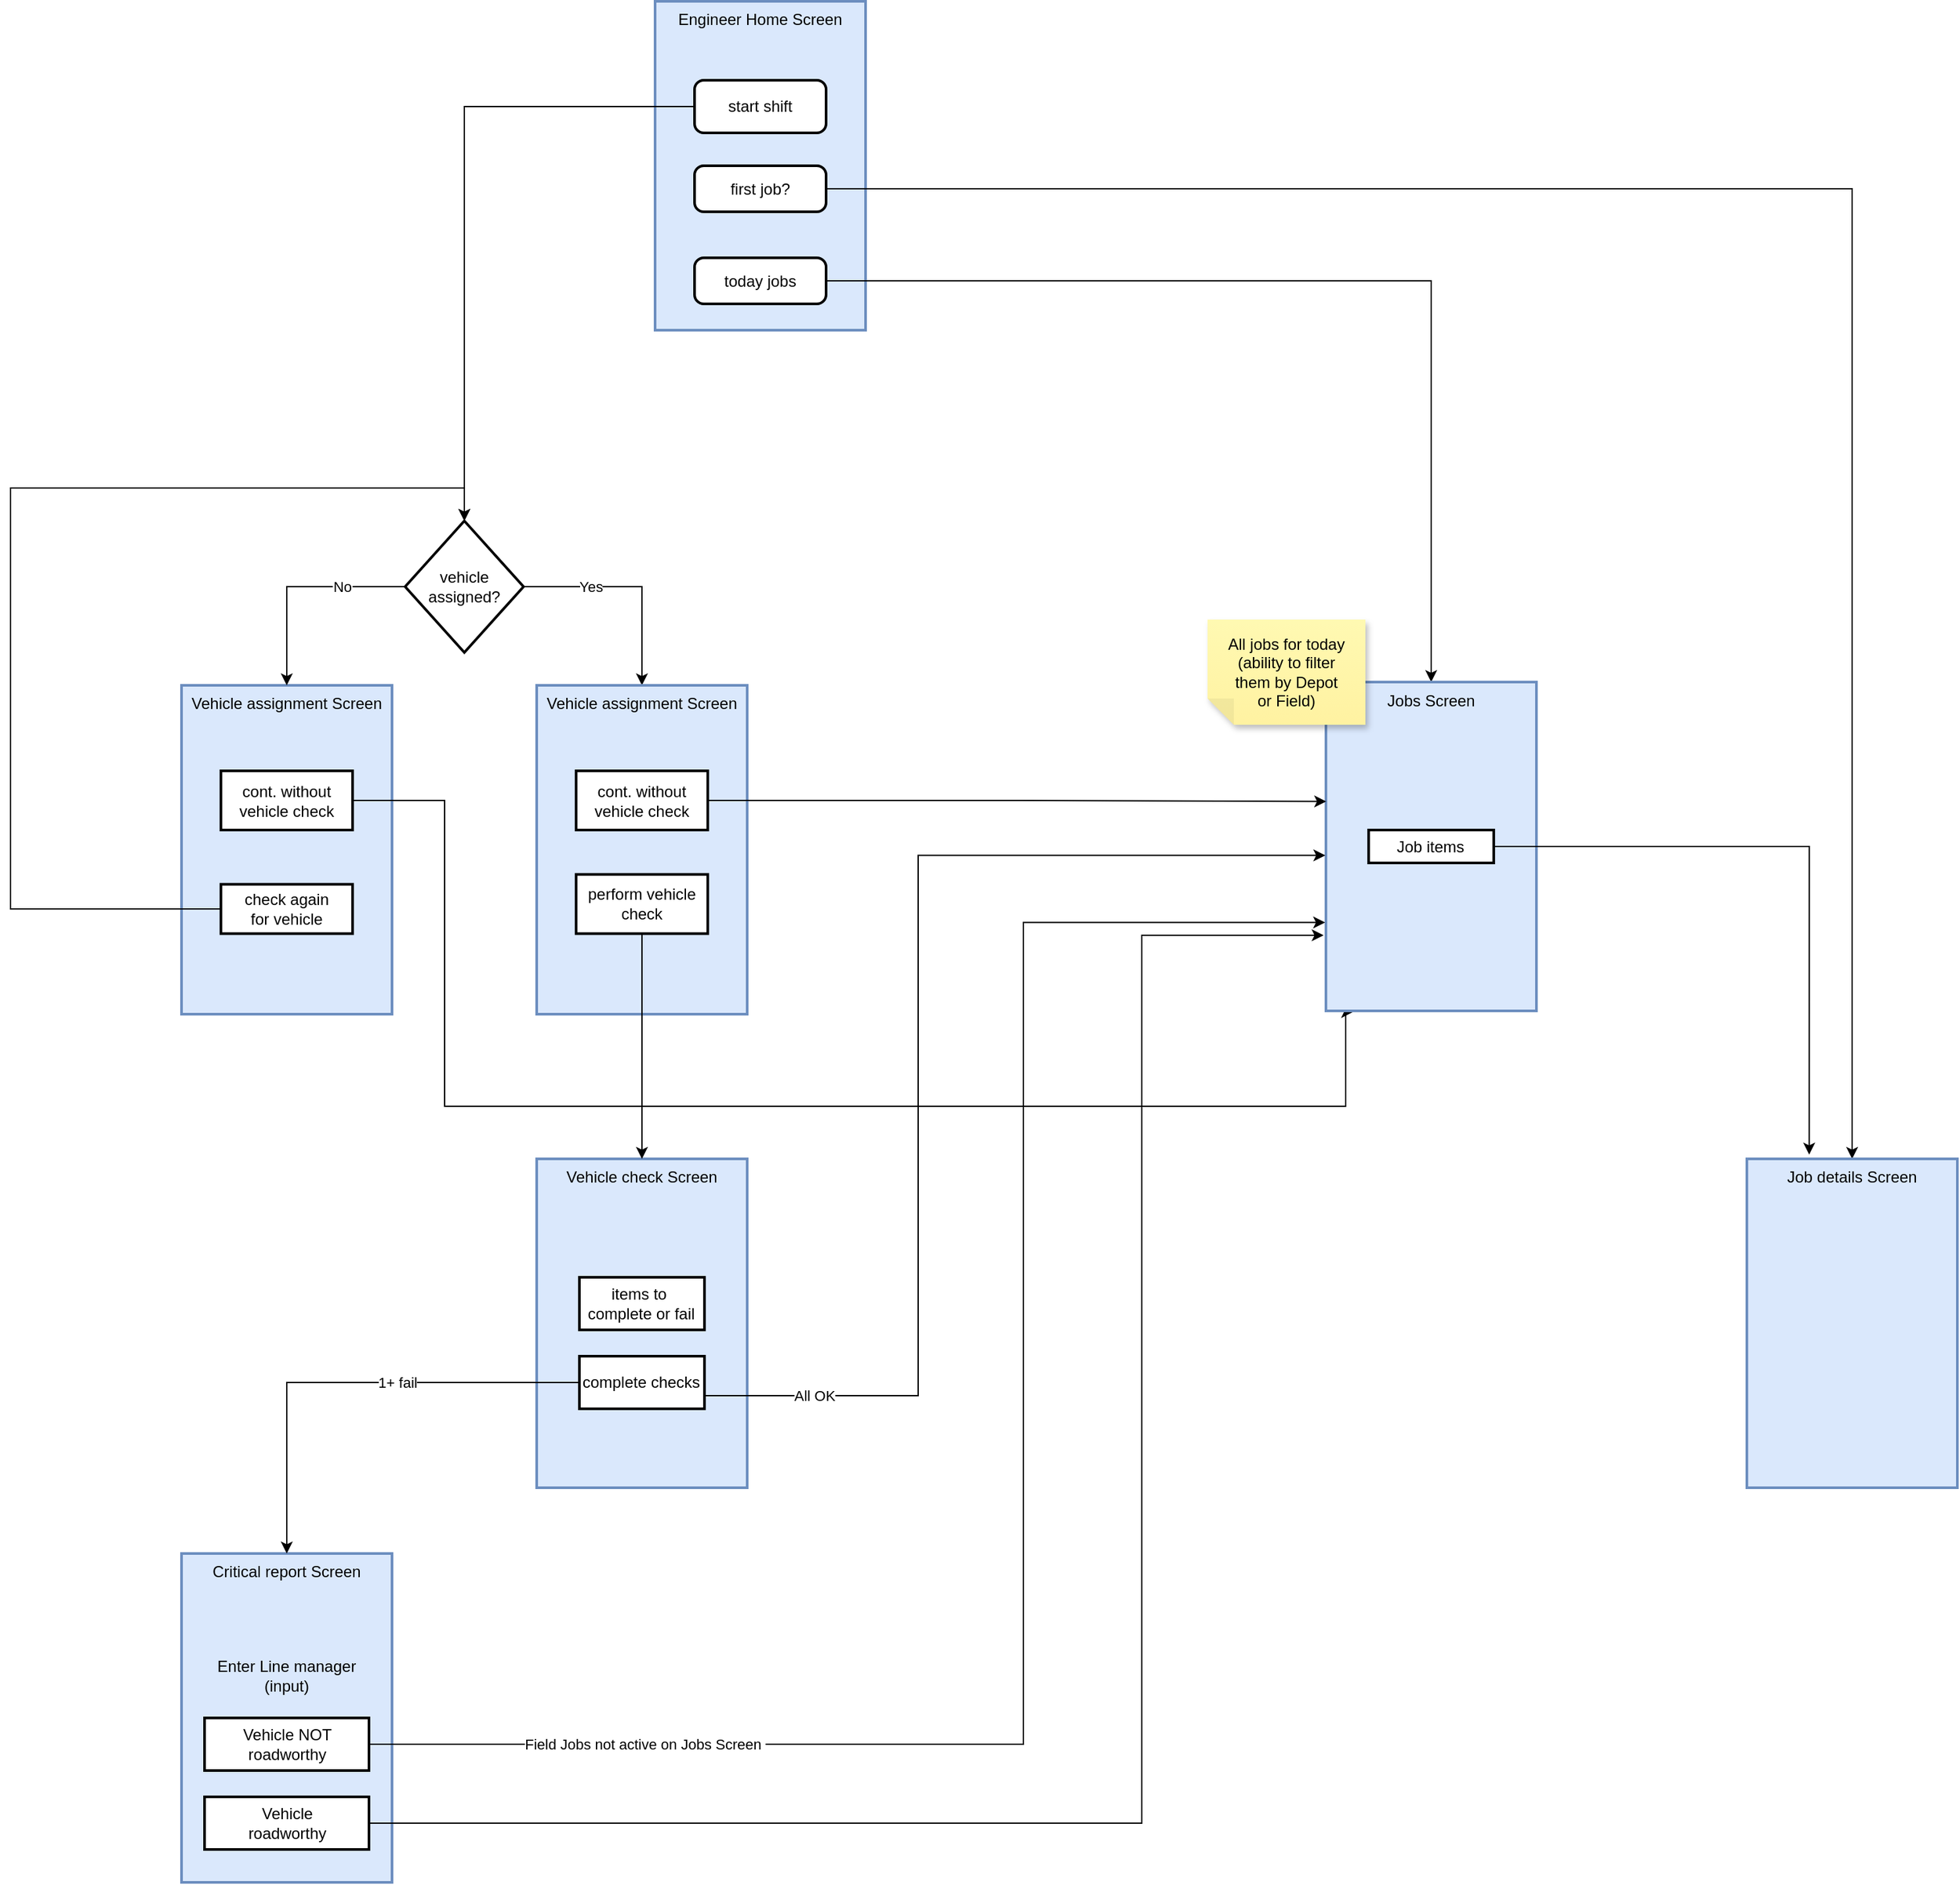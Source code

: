 <mxfile version="22.1.5" type="github">
  <diagram id="kgpKYQtTHZ0yAKxKKP6v" name="Page-1">
    <mxGraphModel dx="1966" dy="3204" grid="1" gridSize="10" guides="1" tooltips="1" connect="1" arrows="1" fold="1" page="1" pageScale="1" pageWidth="850" pageHeight="1100" math="0" shadow="0">
      <root>
        <mxCell id="0" />
        <mxCell id="1" parent="0" />
        <mxCell id="3YgIs-ONGYep-g5zf4NA-100" value="Critical report Screen" style="whiteSpace=wrap;html=1;strokeWidth=2;fillColor=#dae8fc;strokeColor=#6c8ebf;verticalAlign=top;" vertex="1" parent="1">
          <mxGeometry x="1720.005" y="1100" width="160" height="250" as="geometry" />
        </mxCell>
        <mxCell id="3YgIs-ONGYep-g5zf4NA-98" value="Vehicle check Screen" style="whiteSpace=wrap;html=1;strokeWidth=2;fillColor=#dae8fc;strokeColor=#6c8ebf;verticalAlign=top;" vertex="1" parent="1">
          <mxGeometry x="1990.005" y="800" width="160" height="250" as="geometry" />
        </mxCell>
        <mxCell id="3YgIs-ONGYep-g5zf4NA-44" value="Vehicle assignment Screen" style="whiteSpace=wrap;html=1;strokeWidth=2;fillColor=#dae8fc;strokeColor=#6c8ebf;verticalAlign=top;" vertex="1" parent="1">
          <mxGeometry x="1720" y="440" width="160" height="250" as="geometry" />
        </mxCell>
        <mxCell id="3YgIs-ONGYep-g5zf4NA-84" value="Engineer Home Screen" style="whiteSpace=wrap;html=1;strokeWidth=2;fillColor=#dae8fc;strokeColor=#6c8ebf;verticalAlign=top;" vertex="1" parent="1">
          <mxGeometry x="2080" y="-80" width="160" height="250" as="geometry" />
        </mxCell>
        <mxCell id="3YgIs-ONGYep-g5zf4NA-24" value="" style="edgeStyle=orthogonalEdgeStyle;rounded=0;orthogonalLoop=1;jettySize=auto;html=1;" edge="1" parent="1" source="3YgIs-ONGYep-g5zf4NA-28" target="3YgIs-ONGYep-g5zf4NA-29">
          <mxGeometry relative="1" as="geometry" />
        </mxCell>
        <mxCell id="3YgIs-ONGYep-g5zf4NA-25" value="Yes" style="edgeLabel;html=1;align=center;verticalAlign=middle;resizable=0;points=[];" vertex="1" connectable="0" parent="3YgIs-ONGYep-g5zf4NA-24">
          <mxGeometry x="-0.125" y="-1" relative="1" as="geometry">
            <mxPoint x="-21" y="-1" as="offset" />
          </mxGeometry>
        </mxCell>
        <mxCell id="3YgIs-ONGYep-g5zf4NA-26" style="edgeStyle=orthogonalEdgeStyle;rounded=0;orthogonalLoop=1;jettySize=auto;html=1;entryX=0.5;entryY=0;entryDx=0;entryDy=0;" edge="1" parent="1" source="3YgIs-ONGYep-g5zf4NA-28" target="3YgIs-ONGYep-g5zf4NA-44">
          <mxGeometry relative="1" as="geometry">
            <Array as="points">
              <mxPoint x="1800" y="365" />
            </Array>
          </mxGeometry>
        </mxCell>
        <mxCell id="3YgIs-ONGYep-g5zf4NA-27" value="No" style="edgeLabel;html=1;align=center;verticalAlign=middle;resizable=0;points=[];" vertex="1" connectable="0" parent="3YgIs-ONGYep-g5zf4NA-26">
          <mxGeometry x="-0.298" y="2" relative="1" as="geometry">
            <mxPoint x="10" y="-2" as="offset" />
          </mxGeometry>
        </mxCell>
        <mxCell id="3YgIs-ONGYep-g5zf4NA-28" value="vehicle&lt;br&gt;assigned?" style="strokeWidth=2;html=1;shape=mxgraph.flowchart.decision;whiteSpace=wrap;" vertex="1" parent="1">
          <mxGeometry x="1890" y="315" width="90" height="100" as="geometry" />
        </mxCell>
        <mxCell id="3YgIs-ONGYep-g5zf4NA-29" value="Vehicle assignment Screen" style="whiteSpace=wrap;html=1;strokeWidth=2;fillColor=#dae8fc;strokeColor=#6c8ebf;verticalAlign=top;" vertex="1" parent="1">
          <mxGeometry x="1990.0" y="440" width="160" height="250" as="geometry" />
        </mxCell>
        <mxCell id="3YgIs-ONGYep-g5zf4NA-30" style="edgeStyle=orthogonalEdgeStyle;rounded=0;orthogonalLoop=1;jettySize=auto;html=1;entryX=0.129;entryY=1.003;entryDx=0;entryDy=0;exitX=1;exitY=0.5;exitDx=0;exitDy=0;entryPerimeter=0;" edge="1" parent="1" source="3YgIs-ONGYep-g5zf4NA-31" target="3YgIs-ONGYep-g5zf4NA-56">
          <mxGeometry relative="1" as="geometry">
            <Array as="points">
              <mxPoint x="1920" y="527" />
              <mxPoint x="1920" y="760" />
              <mxPoint x="2605" y="760" />
              <mxPoint x="2605" y="690" />
              <mxPoint x="2606" y="690" />
            </Array>
            <mxPoint x="1880.0" y="520" as="sourcePoint" />
            <mxPoint x="2344.84" y="612.5" as="targetPoint" />
          </mxGeometry>
        </mxCell>
        <mxCell id="3YgIs-ONGYep-g5zf4NA-31" value="cont. without&lt;br&gt;vehicle check" style="whiteSpace=wrap;html=1;strokeWidth=2;" vertex="1" parent="1">
          <mxGeometry x="1749.94" y="505" width="100.11" height="45" as="geometry" />
        </mxCell>
        <mxCell id="3YgIs-ONGYep-g5zf4NA-36" value="start shift" style="rounded=1;whiteSpace=wrap;html=1;absoluteArcSize=1;arcSize=14;strokeWidth=2;" vertex="1" parent="1">
          <mxGeometry x="2110" y="-20" width="100" height="40" as="geometry" />
        </mxCell>
        <mxCell id="3YgIs-ONGYep-g5zf4NA-37" value="today jobs" style="rounded=1;whiteSpace=wrap;html=1;absoluteArcSize=1;arcSize=14;strokeWidth=2;" vertex="1" parent="1">
          <mxGeometry x="2110" y="115" width="100" height="35" as="geometry" />
        </mxCell>
        <mxCell id="3YgIs-ONGYep-g5zf4NA-38" style="edgeStyle=orthogonalEdgeStyle;rounded=0;orthogonalLoop=1;jettySize=auto;html=1;entryX=0.5;entryY=0;entryDx=0;entryDy=0;" edge="1" parent="1" source="3YgIs-ONGYep-g5zf4NA-39" target="3YgIs-ONGYep-g5zf4NA-101">
          <mxGeometry relative="1" as="geometry">
            <mxPoint x="2770" y="820" as="targetPoint" />
          </mxGeometry>
        </mxCell>
        <mxCell id="3YgIs-ONGYep-g5zf4NA-39" value="first job?" style="rounded=1;whiteSpace=wrap;html=1;absoluteArcSize=1;arcSize=14;strokeWidth=2;" vertex="1" parent="1">
          <mxGeometry x="2110" y="45" width="100" height="35" as="geometry" />
        </mxCell>
        <mxCell id="3YgIs-ONGYep-g5zf4NA-41" style="edgeStyle=orthogonalEdgeStyle;rounded=0;orthogonalLoop=1;jettySize=auto;html=1;entryX=0.5;entryY=0;entryDx=0;entryDy=0;entryPerimeter=0;" edge="1" parent="1" source="3YgIs-ONGYep-g5zf4NA-36" target="3YgIs-ONGYep-g5zf4NA-28">
          <mxGeometry relative="1" as="geometry" />
        </mxCell>
        <mxCell id="3YgIs-ONGYep-g5zf4NA-49" style="edgeStyle=orthogonalEdgeStyle;rounded=0;orthogonalLoop=1;jettySize=auto;html=1;entryX=0.5;entryY=0;entryDx=0;entryDy=0;" edge="1" parent="1" source="3YgIs-ONGYep-g5zf4NA-50" target="3YgIs-ONGYep-g5zf4NA-98">
          <mxGeometry relative="1" as="geometry">
            <mxPoint x="2049.89" y="800" as="targetPoint" />
          </mxGeometry>
        </mxCell>
        <mxCell id="3YgIs-ONGYep-g5zf4NA-50" value="perform vehicle &lt;br&gt;check" style="whiteSpace=wrap;html=1;strokeWidth=2;" vertex="1" parent="1">
          <mxGeometry x="2019.95" y="583.75" width="100.11" height="45" as="geometry" />
        </mxCell>
        <mxCell id="3YgIs-ONGYep-g5zf4NA-51" style="edgeStyle=orthogonalEdgeStyle;rounded=0;orthogonalLoop=1;jettySize=auto;html=1;exitX=0;exitY=0.5;exitDx=0;exitDy=0;entryX=0.5;entryY=0;entryDx=0;entryDy=0;entryPerimeter=0;" edge="1" parent="1" source="3YgIs-ONGYep-g5zf4NA-52" target="3YgIs-ONGYep-g5zf4NA-28">
          <mxGeometry relative="1" as="geometry">
            <mxPoint x="1910" y="310" as="targetPoint" />
            <Array as="points">
              <mxPoint x="1590" y="610" />
              <mxPoint x="1590" y="290" />
              <mxPoint x="1935" y="290" />
            </Array>
          </mxGeometry>
        </mxCell>
        <mxCell id="3YgIs-ONGYep-g5zf4NA-52" value="check again&lt;br&gt;for vehicle" style="whiteSpace=wrap;html=1;strokeWidth=2;" vertex="1" parent="1">
          <mxGeometry x="1749.94" y="591.25" width="100.11" height="37.5" as="geometry" />
        </mxCell>
        <mxCell id="3YgIs-ONGYep-g5zf4NA-55" style="edgeStyle=orthogonalEdgeStyle;rounded=0;orthogonalLoop=1;jettySize=auto;html=1;entryX=0.5;entryY=0;entryDx=0;entryDy=0;" edge="1" parent="1" source="3YgIs-ONGYep-g5zf4NA-37" target="3YgIs-ONGYep-g5zf4NA-56">
          <mxGeometry relative="1" as="geometry">
            <mxPoint x="2374.89" y="315" as="targetPoint" />
          </mxGeometry>
        </mxCell>
        <mxCell id="3YgIs-ONGYep-g5zf4NA-56" value="Jobs Screen" style="whiteSpace=wrap;html=1;strokeWidth=2;fillColor=#dae8fc;strokeColor=#6c8ebf;verticalAlign=top;" vertex="1" parent="1">
          <mxGeometry x="2590" y="437.5" width="160" height="250" as="geometry" />
        </mxCell>
        <mxCell id="3YgIs-ONGYep-g5zf4NA-57" value="All jobs for today&lt;br&gt;(ability to filter&lt;br&gt;them by Depot&lt;br&gt;or Field)" style="shape=note;whiteSpace=wrap;html=1;backgroundOutline=1;fontColor=#000000;darkOpacity=0.05;fillColor=#FFF9B2;strokeColor=none;fillStyle=solid;direction=west;gradientDirection=north;gradientColor=#FFF2A1;shadow=1;size=20;pointerEvents=1;" vertex="1" parent="1">
          <mxGeometry x="2500.0" y="390" width="120" height="80" as="geometry" />
        </mxCell>
        <mxCell id="3YgIs-ONGYep-g5zf4NA-64" value="Job items" style="whiteSpace=wrap;html=1;strokeWidth=2;" vertex="1" parent="1">
          <mxGeometry x="2622.45" y="550" width="95.11" height="25" as="geometry" />
        </mxCell>
        <mxCell id="3YgIs-ONGYep-g5zf4NA-67" value="" style="edgeStyle=orthogonalEdgeStyle;rounded=0;orthogonalLoop=1;jettySize=auto;html=1;entryX=0.5;entryY=0;entryDx=0;entryDy=0;exitX=0;exitY=0.5;exitDx=0;exitDy=0;" edge="1" parent="1" source="3YgIs-ONGYep-g5zf4NA-87" target="3YgIs-ONGYep-g5zf4NA-100">
          <mxGeometry relative="1" as="geometry">
            <mxPoint x="2004.89" y="1050" as="sourcePoint" />
            <mxPoint x="1790" y="1090" as="targetPoint" />
          </mxGeometry>
        </mxCell>
        <mxCell id="3YgIs-ONGYep-g5zf4NA-68" value="1+ fail" style="edgeLabel;html=1;align=center;verticalAlign=middle;resizable=0;points=[];" vertex="1" connectable="0" parent="3YgIs-ONGYep-g5zf4NA-67">
          <mxGeometry x="0.037" y="1" relative="1" as="geometry">
            <mxPoint x="44" y="-1" as="offset" />
          </mxGeometry>
        </mxCell>
        <mxCell id="3YgIs-ONGYep-g5zf4NA-69" style="edgeStyle=orthogonalEdgeStyle;rounded=0;orthogonalLoop=1;jettySize=auto;html=1;exitX=1;exitY=0.5;exitDx=0;exitDy=0;entryX=-0.003;entryY=0.527;entryDx=0;entryDy=0;entryPerimeter=0;" edge="1" parent="1" target="3YgIs-ONGYep-g5zf4NA-56">
          <mxGeometry relative="1" as="geometry">
            <Array as="points">
              <mxPoint x="2280" y="980" />
              <mxPoint x="2280" y="569" />
            </Array>
            <mxPoint x="2110" y="980" as="sourcePoint" />
            <mxPoint x="2580" y="570" as="targetPoint" />
          </mxGeometry>
        </mxCell>
        <mxCell id="3YgIs-ONGYep-g5zf4NA-70" value="All OK" style="edgeLabel;html=1;align=center;verticalAlign=middle;resizable=0;points=[];" vertex="1" connectable="0" parent="3YgIs-ONGYep-g5zf4NA-69">
          <mxGeometry x="-0.88" relative="1" as="geometry">
            <mxPoint x="37" as="offset" />
          </mxGeometry>
        </mxCell>
        <mxCell id="3YgIs-ONGYep-g5zf4NA-78" style="edgeStyle=orthogonalEdgeStyle;rounded=0;orthogonalLoop=1;jettySize=auto;html=1;exitX=1;exitY=0.5;exitDx=0;exitDy=0;entryX=-0.004;entryY=0.731;entryDx=0;entryDy=0;entryPerimeter=0;" edge="1" parent="1" source="3YgIs-ONGYep-g5zf4NA-80" target="3YgIs-ONGYep-g5zf4NA-56">
          <mxGeometry relative="1" as="geometry">
            <Array as="points">
              <mxPoint x="2360" y="1245" />
              <mxPoint x="2360" y="620" />
            </Array>
            <mxPoint x="2580" y="620" as="targetPoint" />
          </mxGeometry>
        </mxCell>
        <mxCell id="3YgIs-ONGYep-g5zf4NA-79" value="Field Jobs not active on Jobs Screen&amp;nbsp;" style="edgeLabel;html=1;align=center;verticalAlign=middle;resizable=0;points=[];" vertex="1" connectable="0" parent="3YgIs-ONGYep-g5zf4NA-78">
          <mxGeometry x="-0.747" y="-1" relative="1" as="geometry">
            <mxPoint x="38" y="-1" as="offset" />
          </mxGeometry>
        </mxCell>
        <mxCell id="3YgIs-ONGYep-g5zf4NA-81" style="edgeStyle=orthogonalEdgeStyle;rounded=0;orthogonalLoop=1;jettySize=auto;html=1;exitX=1;exitY=0.5;exitDx=0;exitDy=0;entryX=-0.011;entryY=0.77;entryDx=0;entryDy=0;entryPerimeter=0;" edge="1" parent="1" source="3YgIs-ONGYep-g5zf4NA-82" target="3YgIs-ONGYep-g5zf4NA-56">
          <mxGeometry relative="1" as="geometry">
            <Array as="points">
              <mxPoint x="2450" y="1305" />
              <mxPoint x="2450" y="630" />
            </Array>
            <mxPoint x="2500" y="620" as="targetPoint" />
          </mxGeometry>
        </mxCell>
        <mxCell id="3YgIs-ONGYep-g5zf4NA-85" value="cont. without&lt;br&gt;vehicle check" style="whiteSpace=wrap;html=1;strokeWidth=2;" vertex="1" parent="1">
          <mxGeometry x="2019.95" y="505" width="100.11" height="45" as="geometry" />
        </mxCell>
        <mxCell id="3YgIs-ONGYep-g5zf4NA-86" value="items to&amp;nbsp;&lt;br&gt;complete or fail" style="whiteSpace=wrap;html=1;strokeWidth=2;" vertex="1" parent="1">
          <mxGeometry x="2022.45" y="890" width="95.11" height="40" as="geometry" />
        </mxCell>
        <mxCell id="3YgIs-ONGYep-g5zf4NA-87" value="complete checks" style="whiteSpace=wrap;html=1;strokeWidth=2;" vertex="1" parent="1">
          <mxGeometry x="2022.45" y="950" width="95.11" height="40" as="geometry" />
        </mxCell>
        <mxCell id="3YgIs-ONGYep-g5zf4NA-99" style="edgeStyle=orthogonalEdgeStyle;rounded=0;orthogonalLoop=1;jettySize=auto;html=1;entryX=0.001;entryY=0.363;entryDx=0;entryDy=0;entryPerimeter=0;" edge="1" parent="1" source="3YgIs-ONGYep-g5zf4NA-85" target="3YgIs-ONGYep-g5zf4NA-56">
          <mxGeometry relative="1" as="geometry" />
        </mxCell>
        <mxCell id="3YgIs-ONGYep-g5zf4NA-80" value="Vehicle NOT&lt;br&gt;roadworthy" style="whiteSpace=wrap;html=1;strokeWidth=2;" vertex="1" parent="1">
          <mxGeometry x="1737.5" y="1225" width="125" height="40" as="geometry" />
        </mxCell>
        <mxCell id="3YgIs-ONGYep-g5zf4NA-82" value="Vehicle&lt;br&gt;roadworthy" style="whiteSpace=wrap;html=1;strokeWidth=2;" vertex="1" parent="1">
          <mxGeometry x="1737.5" y="1285" width="125" height="40" as="geometry" />
        </mxCell>
        <mxCell id="3YgIs-ONGYep-g5zf4NA-83" value="Enter Line manager&lt;br&gt;(input)" style="text;strokeColor=none;align=center;fillColor=none;html=1;verticalAlign=middle;whiteSpace=wrap;rounded=0;" vertex="1" parent="1">
          <mxGeometry x="1725" y="1170" width="150" height="45" as="geometry" />
        </mxCell>
        <mxCell id="3YgIs-ONGYep-g5zf4NA-101" value="Job details Screen" style="whiteSpace=wrap;html=1;strokeWidth=2;fillColor=#dae8fc;strokeColor=#6c8ebf;verticalAlign=top;" vertex="1" parent="1">
          <mxGeometry x="2910" y="800" width="160" height="250" as="geometry" />
        </mxCell>
        <mxCell id="3YgIs-ONGYep-g5zf4NA-102" style="edgeStyle=orthogonalEdgeStyle;rounded=0;orthogonalLoop=1;jettySize=auto;html=1;entryX=0.296;entryY=-0.013;entryDx=0;entryDy=0;entryPerimeter=0;" edge="1" parent="1" source="3YgIs-ONGYep-g5zf4NA-64" target="3YgIs-ONGYep-g5zf4NA-101">
          <mxGeometry relative="1" as="geometry" />
        </mxCell>
      </root>
    </mxGraphModel>
  </diagram>
</mxfile>
